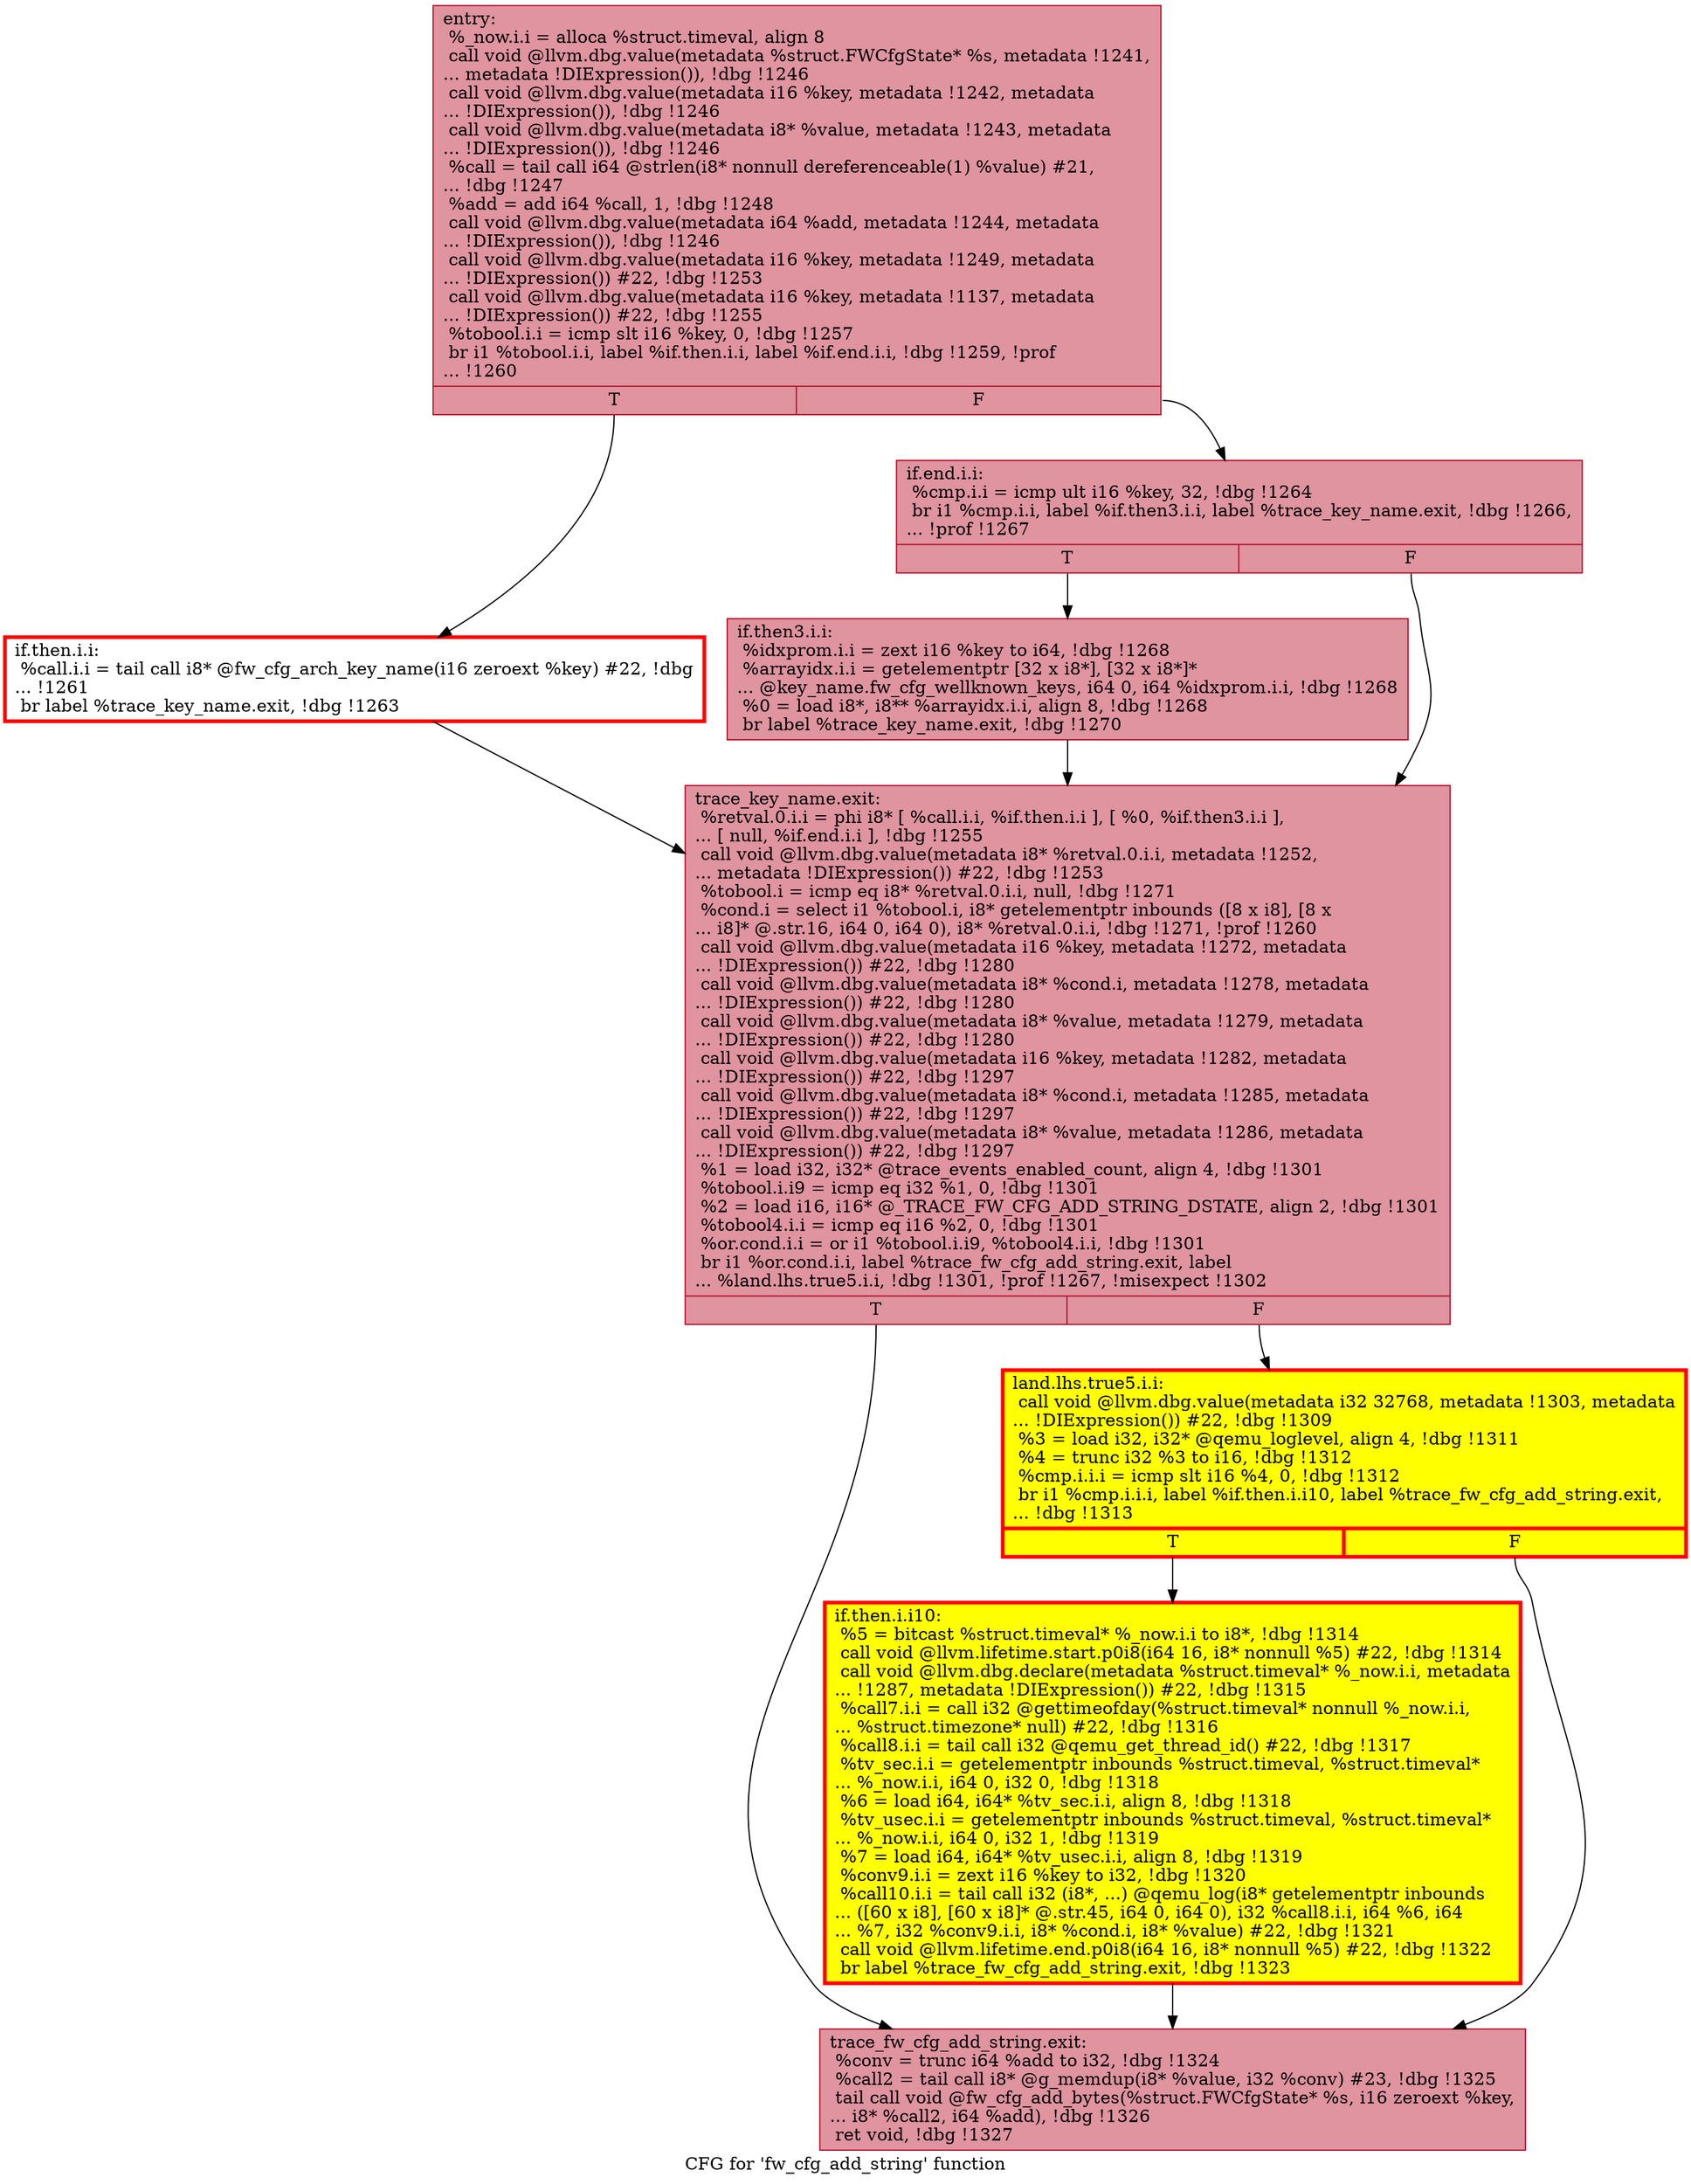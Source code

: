 digraph "CFG for 'fw_cfg_add_string' function" {
	label="CFG for 'fw_cfg_add_string' function";

	Node0x561075c99070 [shape=record,color="#b70d28ff", style=filled, fillcolor="#b70d2870",label="{entry:\l  %_now.i.i = alloca %struct.timeval, align 8\l  call void @llvm.dbg.value(metadata %struct.FWCfgState* %s, metadata !1241,\l... metadata !DIExpression()), !dbg !1246\l  call void @llvm.dbg.value(metadata i16 %key, metadata !1242, metadata\l... !DIExpression()), !dbg !1246\l  call void @llvm.dbg.value(metadata i8* %value, metadata !1243, metadata\l... !DIExpression()), !dbg !1246\l  %call = tail call i64 @strlen(i8* nonnull dereferenceable(1) %value) #21,\l... !dbg !1247\l  %add = add i64 %call, 1, !dbg !1248\l  call void @llvm.dbg.value(metadata i64 %add, metadata !1244, metadata\l... !DIExpression()), !dbg !1246\l  call void @llvm.dbg.value(metadata i16 %key, metadata !1249, metadata\l... !DIExpression()) #22, !dbg !1253\l  call void @llvm.dbg.value(metadata i16 %key, metadata !1137, metadata\l... !DIExpression()) #22, !dbg !1255\l  %tobool.i.i = icmp slt i16 %key, 0, !dbg !1257\l  br i1 %tobool.i.i, label %if.then.i.i, label %if.end.i.i, !dbg !1259, !prof\l... !1260\l|{<s0>T|<s1>F}}"];
	Node0x561075c99070:s0 -> Node0x561075d5aa00;
	Node0x561075c99070:s1 -> Node0x561075d83cc0;
	Node0x561075d5aa00 [shape=record,penwidth=3.0, color="red",label="{if.then.i.i:                                      \l  %call.i.i = tail call i8* @fw_cfg_arch_key_name(i16 zeroext %key) #22, !dbg\l... !1261\l  br label %trace_key_name.exit, !dbg !1263\l}"];
	Node0x561075d5aa00 -> Node0x561075d856e0;
	Node0x561075d83cc0 [shape=record,color="#b70d28ff", style=filled, fillcolor="#b70d2870",label="{if.end.i.i:                                       \l  %cmp.i.i = icmp ult i16 %key, 32, !dbg !1264\l  br i1 %cmp.i.i, label %if.then3.i.i, label %trace_key_name.exit, !dbg !1266,\l... !prof !1267\l|{<s0>T|<s1>F}}"];
	Node0x561075d83cc0:s0 -> Node0x561075d73460;
	Node0x561075d83cc0:s1 -> Node0x561075d856e0;
	Node0x561075d73460 [shape=record,color="#b70d28ff", style=filled, fillcolor="#b70d2870",label="{if.then3.i.i:                                     \l  %idxprom.i.i = zext i16 %key to i64, !dbg !1268\l  %arrayidx.i.i = getelementptr [32 x i8*], [32 x i8*]*\l... @key_name.fw_cfg_wellknown_keys, i64 0, i64 %idxprom.i.i, !dbg !1268\l  %0 = load i8*, i8** %arrayidx.i.i, align 8, !dbg !1268\l  br label %trace_key_name.exit, !dbg !1270\l}"];
	Node0x561075d73460 -> Node0x561075d856e0;
	Node0x561075d856e0 [shape=record,color="#b70d28ff", style=filled, fillcolor="#b70d2870",label="{trace_key_name.exit:                              \l  %retval.0.i.i = phi i8* [ %call.i.i, %if.then.i.i ], [ %0, %if.then3.i.i ],\l... [ null, %if.end.i.i ], !dbg !1255\l  call void @llvm.dbg.value(metadata i8* %retval.0.i.i, metadata !1252,\l... metadata !DIExpression()) #22, !dbg !1253\l  %tobool.i = icmp eq i8* %retval.0.i.i, null, !dbg !1271\l  %cond.i = select i1 %tobool.i, i8* getelementptr inbounds ([8 x i8], [8 x\l... i8]* @.str.16, i64 0, i64 0), i8* %retval.0.i.i, !dbg !1271, !prof !1260\l  call void @llvm.dbg.value(metadata i16 %key, metadata !1272, metadata\l... !DIExpression()) #22, !dbg !1280\l  call void @llvm.dbg.value(metadata i8* %cond.i, metadata !1278, metadata\l... !DIExpression()) #22, !dbg !1280\l  call void @llvm.dbg.value(metadata i8* %value, metadata !1279, metadata\l... !DIExpression()) #22, !dbg !1280\l  call void @llvm.dbg.value(metadata i16 %key, metadata !1282, metadata\l... !DIExpression()) #22, !dbg !1297\l  call void @llvm.dbg.value(metadata i8* %cond.i, metadata !1285, metadata\l... !DIExpression()) #22, !dbg !1297\l  call void @llvm.dbg.value(metadata i8* %value, metadata !1286, metadata\l... !DIExpression()) #22, !dbg !1297\l  %1 = load i32, i32* @trace_events_enabled_count, align 4, !dbg !1301\l  %tobool.i.i9 = icmp eq i32 %1, 0, !dbg !1301\l  %2 = load i16, i16* @_TRACE_FW_CFG_ADD_STRING_DSTATE, align 2, !dbg !1301\l  %tobool4.i.i = icmp eq i16 %2, 0, !dbg !1301\l  %or.cond.i.i = or i1 %tobool.i.i9, %tobool4.i.i, !dbg !1301\l  br i1 %or.cond.i.i, label %trace_fw_cfg_add_string.exit, label\l... %land.lhs.true5.i.i, !dbg !1301, !prof !1267, !misexpect !1302\l|{<s0>T|<s1>F}}"];
	Node0x561075d856e0:s0 -> Node0x561075cc5560;
	Node0x561075d856e0:s1 -> Node0x561075bb8610;
	Node0x561075bb8610 [shape=record,penwidth=3.0, style="filled", color="red", fillcolor="yellow",label="{land.lhs.true5.i.i:                               \l  call void @llvm.dbg.value(metadata i32 32768, metadata !1303, metadata\l... !DIExpression()) #22, !dbg !1309\l  %3 = load i32, i32* @qemu_loglevel, align 4, !dbg !1311\l  %4 = trunc i32 %3 to i16, !dbg !1312\l  %cmp.i.i.i = icmp slt i16 %4, 0, !dbg !1312\l  br i1 %cmp.i.i.i, label %if.then.i.i10, label %trace_fw_cfg_add_string.exit,\l... !dbg !1313\l|{<s0>T|<s1>F}}"];
	Node0x561075bb8610:s0 -> Node0x561075e4ec80;
	Node0x561075bb8610:s1 -> Node0x561075cc5560;
	Node0x561075e4ec80 [shape=record,penwidth=3.0, style="filled", color="red", fillcolor="yellow",label="{if.then.i.i10:                                    \l  %5 = bitcast %struct.timeval* %_now.i.i to i8*, !dbg !1314\l  call void @llvm.lifetime.start.p0i8(i64 16, i8* nonnull %5) #22, !dbg !1314\l  call void @llvm.dbg.declare(metadata %struct.timeval* %_now.i.i, metadata\l... !1287, metadata !DIExpression()) #22, !dbg !1315\l  %call7.i.i = call i32 @gettimeofday(%struct.timeval* nonnull %_now.i.i,\l... %struct.timezone* null) #22, !dbg !1316\l  %call8.i.i = tail call i32 @qemu_get_thread_id() #22, !dbg !1317\l  %tv_sec.i.i = getelementptr inbounds %struct.timeval, %struct.timeval*\l... %_now.i.i, i64 0, i32 0, !dbg !1318\l  %6 = load i64, i64* %tv_sec.i.i, align 8, !dbg !1318\l  %tv_usec.i.i = getelementptr inbounds %struct.timeval, %struct.timeval*\l... %_now.i.i, i64 0, i32 1, !dbg !1319\l  %7 = load i64, i64* %tv_usec.i.i, align 8, !dbg !1319\l  %conv9.i.i = zext i16 %key to i32, !dbg !1320\l  %call10.i.i = tail call i32 (i8*, ...) @qemu_log(i8* getelementptr inbounds\l... ([60 x i8], [60 x i8]* @.str.45, i64 0, i64 0), i32 %call8.i.i, i64 %6, i64\l... %7, i32 %conv9.i.i, i8* %cond.i, i8* %value) #22, !dbg !1321\l  call void @llvm.lifetime.end.p0i8(i64 16, i8* nonnull %5) #22, !dbg !1322\l  br label %trace_fw_cfg_add_string.exit, !dbg !1323\l}"];
	Node0x561075e4ec80 -> Node0x561075cc5560;
	Node0x561075cc5560 [shape=record,color="#b70d28ff", style=filled, fillcolor="#b70d2870",label="{trace_fw_cfg_add_string.exit:                     \l  %conv = trunc i64 %add to i32, !dbg !1324\l  %call2 = tail call i8* @g_memdup(i8* %value, i32 %conv) #23, !dbg !1325\l  tail call void @fw_cfg_add_bytes(%struct.FWCfgState* %s, i16 zeroext %key,\l... i8* %call2, i64 %add), !dbg !1326\l  ret void, !dbg !1327\l}"];
}
